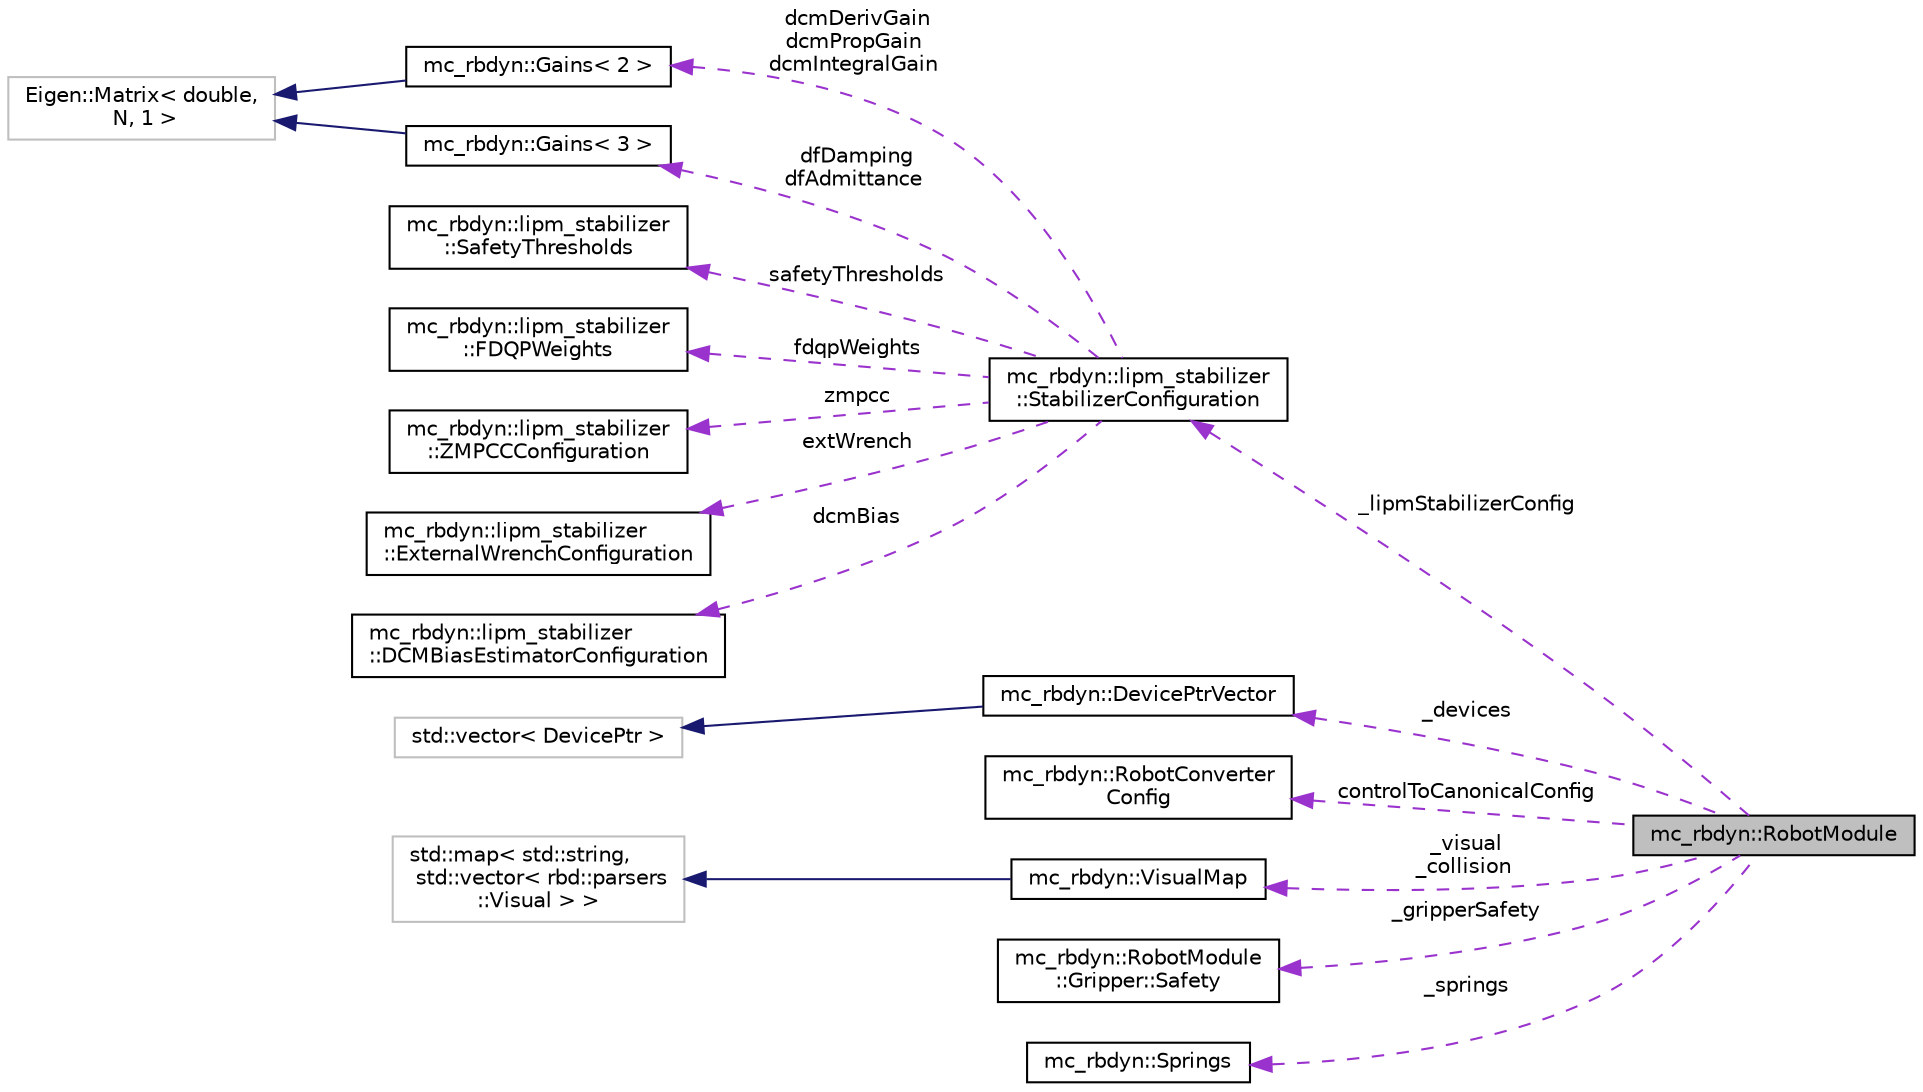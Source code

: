 digraph "mc_rbdyn::RobotModule"
{
 // INTERACTIVE_SVG=YES
  edge [fontname="Helvetica",fontsize="10",labelfontname="Helvetica",labelfontsize="10"];
  node [fontname="Helvetica",fontsize="10",shape=record];
  rankdir="LR";
  Node1 [label="mc_rbdyn::RobotModule",height=0.2,width=0.4,color="black", fillcolor="grey75", style="filled", fontcolor="black"];
  Node2 -> Node1 [dir="back",color="darkorchid3",fontsize="10",style="dashed",label=" _lipmStabilizerConfig" ,fontname="Helvetica"];
  Node2 [label="mc_rbdyn::lipm_stabilizer\l::StabilizerConfiguration",height=0.2,width=0.4,color="black", fillcolor="white", style="filled",URL="$structmc__rbdyn_1_1lipm__stabilizer_1_1StabilizerConfiguration.html",tooltip="Configuration of the LIPMStabilizer. This configuration is meant to be overriden from the RobotModule..."];
  Node3 -> Node2 [dir="back",color="darkorchid3",fontsize="10",style="dashed",label=" dcmDerivGain\ndcmPropGain\ndcmIntegralGain" ,fontname="Helvetica"];
  Node3 [label="mc_rbdyn::Gains\< 2 \>",height=0.2,width=0.4,color="black", fillcolor="white", style="filled",URL="$structmc__rbdyn_1_1Gains.html"];
  Node4 -> Node3 [dir="back",color="midnightblue",fontsize="10",style="solid",fontname="Helvetica"];
  Node4 [label="Eigen::Matrix\< double,\l N, 1 \>",height=0.2,width=0.4,color="grey75", fillcolor="white", style="filled"];
  Node5 -> Node2 [dir="back",color="darkorchid3",fontsize="10",style="dashed",label=" safetyThresholds" ,fontname="Helvetica"];
  Node5 [label="mc_rbdyn::lipm_stabilizer\l::SafetyThresholds",height=0.2,width=0.4,color="black", fillcolor="white", style="filled",URL="$structmc__rbdyn_1_1lipm__stabilizer_1_1SafetyThresholds.html",tooltip="Stabilizer safety thresholds. "];
  Node6 -> Node2 [dir="back",color="darkorchid3",fontsize="10",style="dashed",label=" dfDamping\ndfAdmittance" ,fontname="Helvetica"];
  Node6 [label="mc_rbdyn::Gains\< 3 \>",height=0.2,width=0.4,color="black", fillcolor="white", style="filled",URL="$structmc__rbdyn_1_1Gains.html"];
  Node4 -> Node6 [dir="back",color="midnightblue",fontsize="10",style="solid",fontname="Helvetica"];
  Node7 -> Node2 [dir="back",color="darkorchid3",fontsize="10",style="dashed",label=" fdqpWeights" ,fontname="Helvetica"];
  Node7 [label="mc_rbdyn::lipm_stabilizer\l::FDQPWeights",height=0.2,width=0.4,color="black", fillcolor="white", style="filled",URL="$structmc__rbdyn_1_1lipm__stabilizer_1_1FDQPWeights.html"];
  Node8 -> Node2 [dir="back",color="darkorchid3",fontsize="10",style="dashed",label=" zmpcc" ,fontname="Helvetica"];
  Node8 [label="mc_rbdyn::lipm_stabilizer\l::ZMPCCConfiguration",height=0.2,width=0.4,color="black", fillcolor="white", style="filled",URL="$structmc__rbdyn_1_1lipm__stabilizer_1_1ZMPCCConfiguration.html"];
  Node9 -> Node2 [dir="back",color="darkorchid3",fontsize="10",style="dashed",label=" extWrench" ,fontname="Helvetica"];
  Node9 [label="mc_rbdyn::lipm_stabilizer\l::ExternalWrenchConfiguration",height=0.2,width=0.4,color="black", fillcolor="white", style="filled",URL="$structmc__rbdyn_1_1lipm__stabilizer_1_1ExternalWrenchConfiguration.html",tooltip="Parameters for the external wrenches. "];
  Node10 -> Node2 [dir="back",color="darkorchid3",fontsize="10",style="dashed",label=" dcmBias" ,fontname="Helvetica"];
  Node10 [label="mc_rbdyn::lipm_stabilizer\l::DCMBiasEstimatorConfiguration",height=0.2,width=0.4,color="black", fillcolor="white", style="filled",URL="$structmc__rbdyn_1_1lipm__stabilizer_1_1DCMBiasEstimatorConfiguration.html"];
  Node11 -> Node1 [dir="back",color="darkorchid3",fontsize="10",style="dashed",label=" _devices" ,fontname="Helvetica"];
  Node11 [label="mc_rbdyn::DevicePtrVector",height=0.2,width=0.4,color="black", fillcolor="white", style="filled",URL="$structmc__rbdyn_1_1DevicePtrVector.html"];
  Node12 -> Node11 [dir="back",color="midnightblue",fontsize="10",style="solid",fontname="Helvetica"];
  Node12 [label="std::vector\< DevicePtr \>",height=0.2,width=0.4,color="grey75", fillcolor="white", style="filled"];
  Node13 -> Node1 [dir="back",color="darkorchid3",fontsize="10",style="dashed",label=" controlToCanonicalConfig" ,fontname="Helvetica"];
  Node13 [label="mc_rbdyn::RobotConverter\lConfig",height=0.2,width=0.4,color="black", fillcolor="white", style="filled",URL="$structmc__rbdyn_1_1RobotConverterConfig.html",tooltip="Configuration for mc_rbdyn::RobotConverter. "];
  Node14 -> Node1 [dir="back",color="darkorchid3",fontsize="10",style="dashed",label=" _visual\n_collision" ,fontname="Helvetica"];
  Node14 [label="mc_rbdyn::VisualMap",height=0.2,width=0.4,color="black", fillcolor="white", style="filled",URL="$structmc__rbdyn_1_1VisualMap.html"];
  Node15 -> Node14 [dir="back",color="midnightblue",fontsize="10",style="solid",fontname="Helvetica"];
  Node15 [label="std::map\< std::string,\l std::vector\< rbd::parsers\l::Visual \> \>",height=0.2,width=0.4,color="grey75", fillcolor="white", style="filled"];
  Node16 -> Node1 [dir="back",color="darkorchid3",fontsize="10",style="dashed",label=" _gripperSafety" ,fontname="Helvetica"];
  Node16 [label="mc_rbdyn::RobotModule\l::Gripper::Safety",height=0.2,width=0.4,color="black", fillcolor="white", style="filled",URL="$structmc__rbdyn_1_1RobotModule_1_1Gripper_1_1Safety.html"];
  Node17 -> Node1 [dir="back",color="darkorchid3",fontsize="10",style="dashed",label=" _springs" ,fontname="Helvetica"];
  Node17 [label="mc_rbdyn::Springs",height=0.2,width=0.4,color="black", fillcolor="white", style="filled",URL="$structmc__rbdyn_1_1Springs.html"];
}
